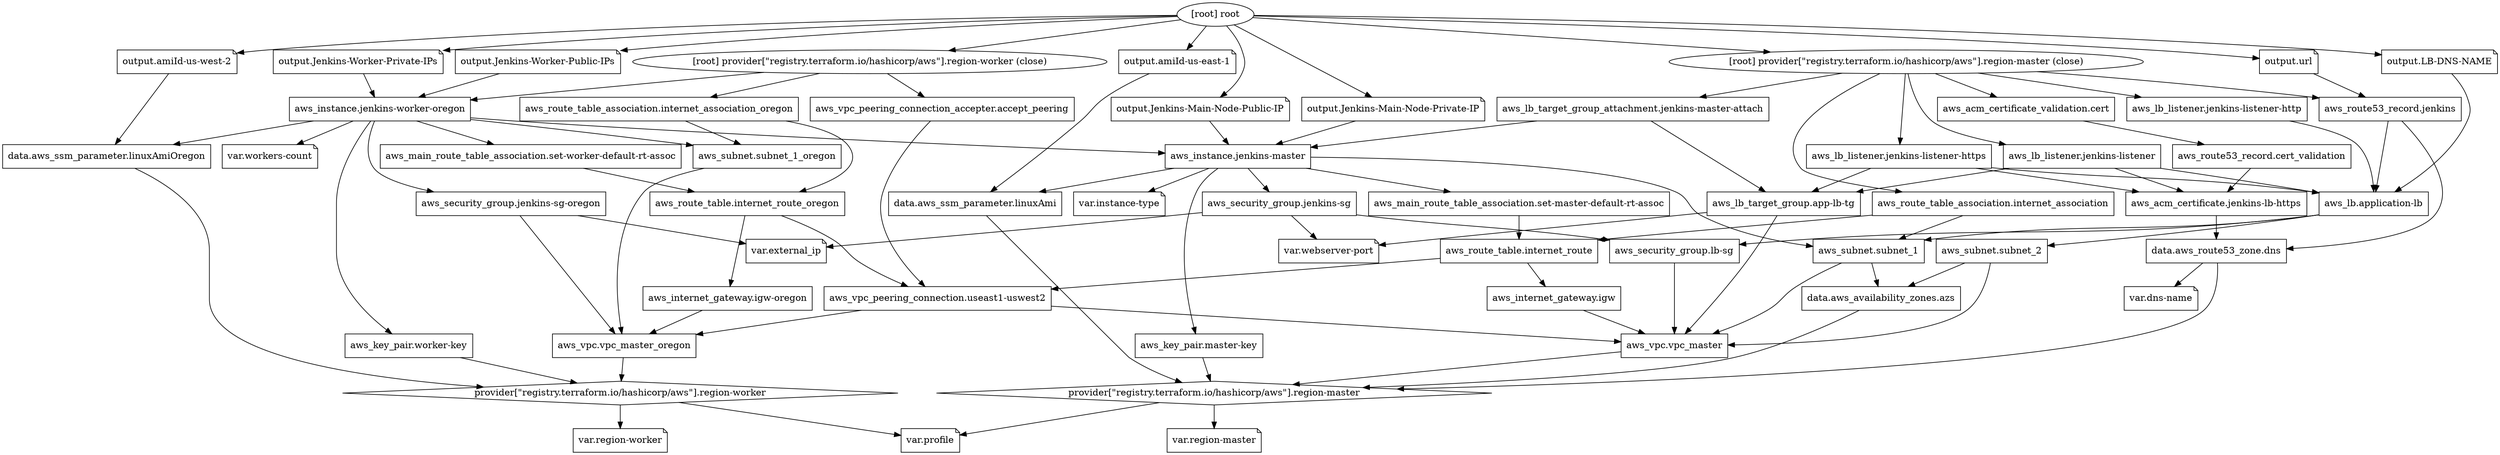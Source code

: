 digraph {
	compound = "true"
	newrank = "true"
	subgraph "root" {
		"[root] aws_acm_certificate.jenkins-lb-https (expand)" [label = "aws_acm_certificate.jenkins-lb-https", shape = "box"]
		"[root] aws_acm_certificate_validation.cert (expand)" [label = "aws_acm_certificate_validation.cert", shape = "box"]
		"[root] aws_instance.jenkins-master (expand)" [label = "aws_instance.jenkins-master", shape = "box"]
		"[root] aws_instance.jenkins-worker-oregon (expand)" [label = "aws_instance.jenkins-worker-oregon", shape = "box"]
		"[root] aws_internet_gateway.igw (expand)" [label = "aws_internet_gateway.igw", shape = "box"]
		"[root] aws_internet_gateway.igw-oregon (expand)" [label = "aws_internet_gateway.igw-oregon", shape = "box"]
		"[root] aws_key_pair.master-key (expand)" [label = "aws_key_pair.master-key", shape = "box"]
		"[root] aws_key_pair.worker-key (expand)" [label = "aws_key_pair.worker-key", shape = "box"]
		"[root] aws_lb.application-lb (expand)" [label = "aws_lb.application-lb", shape = "box"]
		"[root] aws_lb_listener.jenkins-listener (expand)" [label = "aws_lb_listener.jenkins-listener", shape = "box"]
		"[root] aws_lb_listener.jenkins-listener-http (expand)" [label = "aws_lb_listener.jenkins-listener-http", shape = "box"]
		"[root] aws_lb_listener.jenkins-listener-https (expand)" [label = "aws_lb_listener.jenkins-listener-https", shape = "box"]
		"[root] aws_lb_target_group.app-lb-tg (expand)" [label = "aws_lb_target_group.app-lb-tg", shape = "box"]
		"[root] aws_lb_target_group_attachment.jenkins-master-attach (expand)" [label = "aws_lb_target_group_attachment.jenkins-master-attach", shape = "box"]
		"[root] aws_main_route_table_association.set-master-default-rt-assoc (expand)" [label = "aws_main_route_table_association.set-master-default-rt-assoc", shape = "box"]
		"[root] aws_main_route_table_association.set-worker-default-rt-assoc (expand)" [label = "aws_main_route_table_association.set-worker-default-rt-assoc", shape = "box"]
		"[root] aws_route53_record.cert_validation (expand)" [label = "aws_route53_record.cert_validation", shape = "box"]
		"[root] aws_route53_record.jenkins (expand)" [label = "aws_route53_record.jenkins", shape = "box"]
		"[root] aws_route_table.internet_route (expand)" [label = "aws_route_table.internet_route", shape = "box"]
		"[root] aws_route_table.internet_route_oregon (expand)" [label = "aws_route_table.internet_route_oregon", shape = "box"]
		"[root] aws_route_table_association.internet_association (expand)" [label = "aws_route_table_association.internet_association", shape = "box"]
		"[root] aws_route_table_association.internet_association_oregon (expand)" [label = "aws_route_table_association.internet_association_oregon", shape = "box"]
		"[root] aws_security_group.jenkins-sg (expand)" [label = "aws_security_group.jenkins-sg", shape = "box"]
		"[root] aws_security_group.jenkins-sg-oregon (expand)" [label = "aws_security_group.jenkins-sg-oregon", shape = "box"]
		"[root] aws_security_group.lb-sg (expand)" [label = "aws_security_group.lb-sg", shape = "box"]
		"[root] aws_subnet.subnet_1 (expand)" [label = "aws_subnet.subnet_1", shape = "box"]
		"[root] aws_subnet.subnet_1_oregon (expand)" [label = "aws_subnet.subnet_1_oregon", shape = "box"]
		"[root] aws_subnet.subnet_2 (expand)" [label = "aws_subnet.subnet_2", shape = "box"]
		"[root] aws_vpc.vpc_master (expand)" [label = "aws_vpc.vpc_master", shape = "box"]
		"[root] aws_vpc.vpc_master_oregon (expand)" [label = "aws_vpc.vpc_master_oregon", shape = "box"]
		"[root] aws_vpc_peering_connection.useast1-uswest2 (expand)" [label = "aws_vpc_peering_connection.useast1-uswest2", shape = "box"]
		"[root] aws_vpc_peering_connection_accepter.accept_peering (expand)" [label = "aws_vpc_peering_connection_accepter.accept_peering", shape = "box"]
		"[root] data.aws_availability_zones.azs (expand)" [label = "data.aws_availability_zones.azs", shape = "box"]
		"[root] data.aws_route53_zone.dns (expand)" [label = "data.aws_route53_zone.dns", shape = "box"]
		"[root] data.aws_ssm_parameter.linuxAmi (expand)" [label = "data.aws_ssm_parameter.linuxAmi", shape = "box"]
		"[root] data.aws_ssm_parameter.linuxAmiOregon (expand)" [label = "data.aws_ssm_parameter.linuxAmiOregon", shape = "box"]
		"[root] output.Jenkins-Main-Node-Private-IP" [label = "output.Jenkins-Main-Node-Private-IP", shape = "note"]
		"[root] output.Jenkins-Main-Node-Public-IP" [label = "output.Jenkins-Main-Node-Public-IP", shape = "note"]
		"[root] output.Jenkins-Worker-Private-IPs" [label = "output.Jenkins-Worker-Private-IPs", shape = "note"]
		"[root] output.Jenkins-Worker-Public-IPs" [label = "output.Jenkins-Worker-Public-IPs", shape = "note"]
		"[root] output.LB-DNS-NAME" [label = "output.LB-DNS-NAME", shape = "note"]
		"[root] output.amiId-us-east-1" [label = "output.amiId-us-east-1", shape = "note"]
		"[root] output.amiId-us-west-2" [label = "output.amiId-us-west-2", shape = "note"]
		"[root] output.url" [label = "output.url", shape = "note"]
		"[root] provider[\"registry.terraform.io/hashicorp/aws\"].region-master" [label = "provider[\"registry.terraform.io/hashicorp/aws\"].region-master", shape = "diamond"]
		"[root] provider[\"registry.terraform.io/hashicorp/aws\"].region-worker" [label = "provider[\"registry.terraform.io/hashicorp/aws\"].region-worker", shape = "diamond"]
		"[root] var.dns-name" [label = "var.dns-name", shape = "note"]
		"[root] var.external_ip" [label = "var.external_ip", shape = "note"]
		"[root] var.instance-type" [label = "var.instance-type", shape = "note"]
		"[root] var.profile" [label = "var.profile", shape = "note"]
		"[root] var.region-master" [label = "var.region-master", shape = "note"]
		"[root] var.region-worker" [label = "var.region-worker", shape = "note"]
		"[root] var.webserver-port" [label = "var.webserver-port", shape = "note"]
		"[root] var.workers-count" [label = "var.workers-count", shape = "note"]
		"[root] aws_acm_certificate.jenkins-lb-https (expand)" -> "[root] data.aws_route53_zone.dns (expand)"
		"[root] aws_acm_certificate_validation.cert (expand)" -> "[root] aws_route53_record.cert_validation (expand)"
		"[root] aws_instance.jenkins-master (expand)" -> "[root] aws_key_pair.master-key (expand)"
		"[root] aws_instance.jenkins-master (expand)" -> "[root] aws_main_route_table_association.set-master-default-rt-assoc (expand)"
		"[root] aws_instance.jenkins-master (expand)" -> "[root] aws_security_group.jenkins-sg (expand)"
		"[root] aws_instance.jenkins-master (expand)" -> "[root] aws_subnet.subnet_1 (expand)"
		"[root] aws_instance.jenkins-master (expand)" -> "[root] data.aws_ssm_parameter.linuxAmi (expand)"
		"[root] aws_instance.jenkins-master (expand)" -> "[root] var.instance-type"
		"[root] aws_instance.jenkins-worker-oregon (expand)" -> "[root] aws_instance.jenkins-master (expand)"
		"[root] aws_instance.jenkins-worker-oregon (expand)" -> "[root] aws_key_pair.worker-key (expand)"
		"[root] aws_instance.jenkins-worker-oregon (expand)" -> "[root] aws_main_route_table_association.set-worker-default-rt-assoc (expand)"
		"[root] aws_instance.jenkins-worker-oregon (expand)" -> "[root] aws_security_group.jenkins-sg-oregon (expand)"
		"[root] aws_instance.jenkins-worker-oregon (expand)" -> "[root] aws_subnet.subnet_1_oregon (expand)"
		"[root] aws_instance.jenkins-worker-oregon (expand)" -> "[root] data.aws_ssm_parameter.linuxAmiOregon (expand)"
		"[root] aws_instance.jenkins-worker-oregon (expand)" -> "[root] var.workers-count"
		"[root] aws_internet_gateway.igw (expand)" -> "[root] aws_vpc.vpc_master (expand)"
		"[root] aws_internet_gateway.igw-oregon (expand)" -> "[root] aws_vpc.vpc_master_oregon (expand)"
		"[root] aws_key_pair.master-key (expand)" -> "[root] provider[\"registry.terraform.io/hashicorp/aws\"].region-master"
		"[root] aws_key_pair.worker-key (expand)" -> "[root] provider[\"registry.terraform.io/hashicorp/aws\"].region-worker"
		"[root] aws_lb.application-lb (expand)" -> "[root] aws_security_group.lb-sg (expand)"
		"[root] aws_lb.application-lb (expand)" -> "[root] aws_subnet.subnet_1 (expand)"
		"[root] aws_lb.application-lb (expand)" -> "[root] aws_subnet.subnet_2 (expand)"
		"[root] aws_lb_listener.jenkins-listener (expand)" -> "[root] aws_acm_certificate.jenkins-lb-https (expand)"
		"[root] aws_lb_listener.jenkins-listener (expand)" -> "[root] aws_lb.application-lb (expand)"
		"[root] aws_lb_listener.jenkins-listener (expand)" -> "[root] aws_lb_target_group.app-lb-tg (expand)"
		"[root] aws_lb_listener.jenkins-listener-http (expand)" -> "[root] aws_lb.application-lb (expand)"
		"[root] aws_lb_listener.jenkins-listener-https (expand)" -> "[root] aws_acm_certificate.jenkins-lb-https (expand)"
		"[root] aws_lb_listener.jenkins-listener-https (expand)" -> "[root] aws_lb.application-lb (expand)"
		"[root] aws_lb_listener.jenkins-listener-https (expand)" -> "[root] aws_lb_target_group.app-lb-tg (expand)"
		"[root] aws_lb_target_group.app-lb-tg (expand)" -> "[root] aws_vpc.vpc_master (expand)"
		"[root] aws_lb_target_group.app-lb-tg (expand)" -> "[root] var.webserver-port"
		"[root] aws_lb_target_group_attachment.jenkins-master-attach (expand)" -> "[root] aws_instance.jenkins-master (expand)"
		"[root] aws_lb_target_group_attachment.jenkins-master-attach (expand)" -> "[root] aws_lb_target_group.app-lb-tg (expand)"
		"[root] aws_main_route_table_association.set-master-default-rt-assoc (expand)" -> "[root] aws_route_table.internet_route (expand)"
		"[root] aws_main_route_table_association.set-worker-default-rt-assoc (expand)" -> "[root] aws_route_table.internet_route_oregon (expand)"
		"[root] aws_route53_record.cert_validation (expand)" -> "[root] aws_acm_certificate.jenkins-lb-https (expand)"
		"[root] aws_route53_record.jenkins (expand)" -> "[root] aws_lb.application-lb (expand)"
		"[root] aws_route53_record.jenkins (expand)" -> "[root] data.aws_route53_zone.dns (expand)"
		"[root] aws_route_table.internet_route (expand)" -> "[root] aws_internet_gateway.igw (expand)"
		"[root] aws_route_table.internet_route (expand)" -> "[root] aws_vpc_peering_connection.useast1-uswest2 (expand)"
		"[root] aws_route_table.internet_route_oregon (expand)" -> "[root] aws_internet_gateway.igw-oregon (expand)"
		"[root] aws_route_table.internet_route_oregon (expand)" -> "[root] aws_vpc_peering_connection.useast1-uswest2 (expand)"
		"[root] aws_route_table_association.internet_association (expand)" -> "[root] aws_route_table.internet_route (expand)"
		"[root] aws_route_table_association.internet_association (expand)" -> "[root] aws_subnet.subnet_1 (expand)"
		"[root] aws_route_table_association.internet_association_oregon (expand)" -> "[root] aws_route_table.internet_route_oregon (expand)"
		"[root] aws_route_table_association.internet_association_oregon (expand)" -> "[root] aws_subnet.subnet_1_oregon (expand)"
		"[root] aws_security_group.jenkins-sg (expand)" -> "[root] aws_security_group.lb-sg (expand)"
		"[root] aws_security_group.jenkins-sg (expand)" -> "[root] var.external_ip"
		"[root] aws_security_group.jenkins-sg (expand)" -> "[root] var.webserver-port"
		"[root] aws_security_group.jenkins-sg-oregon (expand)" -> "[root] aws_vpc.vpc_master_oregon (expand)"
		"[root] aws_security_group.jenkins-sg-oregon (expand)" -> "[root] var.external_ip"
		"[root] aws_security_group.lb-sg (expand)" -> "[root] aws_vpc.vpc_master (expand)"
		"[root] aws_subnet.subnet_1 (expand)" -> "[root] aws_vpc.vpc_master (expand)"
		"[root] aws_subnet.subnet_1 (expand)" -> "[root] data.aws_availability_zones.azs (expand)"
		"[root] aws_subnet.subnet_1_oregon (expand)" -> "[root] aws_vpc.vpc_master_oregon (expand)"
		"[root] aws_subnet.subnet_2 (expand)" -> "[root] aws_vpc.vpc_master (expand)"
		"[root] aws_subnet.subnet_2 (expand)" -> "[root] data.aws_availability_zones.azs (expand)"
		"[root] aws_vpc.vpc_master (expand)" -> "[root] provider[\"registry.terraform.io/hashicorp/aws\"].region-master"
		"[root] aws_vpc.vpc_master_oregon (expand)" -> "[root] provider[\"registry.terraform.io/hashicorp/aws\"].region-worker"
		"[root] aws_vpc_peering_connection.useast1-uswest2 (expand)" -> "[root] aws_vpc.vpc_master (expand)"
		"[root] aws_vpc_peering_connection.useast1-uswest2 (expand)" -> "[root] aws_vpc.vpc_master_oregon (expand)"
		"[root] aws_vpc_peering_connection_accepter.accept_peering (expand)" -> "[root] aws_vpc_peering_connection.useast1-uswest2 (expand)"
		"[root] data.aws_availability_zones.azs (expand)" -> "[root] provider[\"registry.terraform.io/hashicorp/aws\"].region-master"
		"[root] data.aws_route53_zone.dns (expand)" -> "[root] provider[\"registry.terraform.io/hashicorp/aws\"].region-master"
		"[root] data.aws_route53_zone.dns (expand)" -> "[root] var.dns-name"
		"[root] data.aws_ssm_parameter.linuxAmi (expand)" -> "[root] provider[\"registry.terraform.io/hashicorp/aws\"].region-master"
		"[root] data.aws_ssm_parameter.linuxAmiOregon (expand)" -> "[root] provider[\"registry.terraform.io/hashicorp/aws\"].region-worker"
		"[root] output.Jenkins-Main-Node-Private-IP" -> "[root] aws_instance.jenkins-master (expand)"
		"[root] output.Jenkins-Main-Node-Public-IP" -> "[root] aws_instance.jenkins-master (expand)"
		"[root] output.Jenkins-Worker-Private-IPs" -> "[root] aws_instance.jenkins-worker-oregon (expand)"
		"[root] output.Jenkins-Worker-Public-IPs" -> "[root] aws_instance.jenkins-worker-oregon (expand)"
		"[root] output.LB-DNS-NAME" -> "[root] aws_lb.application-lb (expand)"
		"[root] output.amiId-us-east-1" -> "[root] data.aws_ssm_parameter.linuxAmi (expand)"
		"[root] output.amiId-us-west-2" -> "[root] data.aws_ssm_parameter.linuxAmiOregon (expand)"
		"[root] output.url" -> "[root] aws_route53_record.jenkins (expand)"
		"[root] provider[\"registry.terraform.io/hashicorp/aws\"].region-master (close)" -> "[root] aws_acm_certificate_validation.cert (expand)"
		"[root] provider[\"registry.terraform.io/hashicorp/aws\"].region-master (close)" -> "[root] aws_lb_listener.jenkins-listener (expand)"
		"[root] provider[\"registry.terraform.io/hashicorp/aws\"].region-master (close)" -> "[root] aws_lb_listener.jenkins-listener-http (expand)"
		"[root] provider[\"registry.terraform.io/hashicorp/aws\"].region-master (close)" -> "[root] aws_lb_listener.jenkins-listener-https (expand)"
		"[root] provider[\"registry.terraform.io/hashicorp/aws\"].region-master (close)" -> "[root] aws_lb_target_group_attachment.jenkins-master-attach (expand)"
		"[root] provider[\"registry.terraform.io/hashicorp/aws\"].region-master (close)" -> "[root] aws_route53_record.jenkins (expand)"
		"[root] provider[\"registry.terraform.io/hashicorp/aws\"].region-master (close)" -> "[root] aws_route_table_association.internet_association (expand)"
		"[root] provider[\"registry.terraform.io/hashicorp/aws\"].region-master" -> "[root] var.profile"
		"[root] provider[\"registry.terraform.io/hashicorp/aws\"].region-master" -> "[root] var.region-master"
		"[root] provider[\"registry.terraform.io/hashicorp/aws\"].region-worker (close)" -> "[root] aws_instance.jenkins-worker-oregon (expand)"
		"[root] provider[\"registry.terraform.io/hashicorp/aws\"].region-worker (close)" -> "[root] aws_route_table_association.internet_association_oregon (expand)"
		"[root] provider[\"registry.terraform.io/hashicorp/aws\"].region-worker (close)" -> "[root] aws_vpc_peering_connection_accepter.accept_peering (expand)"
		"[root] provider[\"registry.terraform.io/hashicorp/aws\"].region-worker" -> "[root] var.profile"
		"[root] provider[\"registry.terraform.io/hashicorp/aws\"].region-worker" -> "[root] var.region-worker"
		"[root] root" -> "[root] output.Jenkins-Main-Node-Private-IP"
		"[root] root" -> "[root] output.Jenkins-Main-Node-Public-IP"
		"[root] root" -> "[root] output.Jenkins-Worker-Private-IPs"
		"[root] root" -> "[root] output.Jenkins-Worker-Public-IPs"
		"[root] root" -> "[root] output.LB-DNS-NAME"
		"[root] root" -> "[root] output.amiId-us-east-1"
		"[root] root" -> "[root] output.amiId-us-west-2"
		"[root] root" -> "[root] output.url"
		"[root] root" -> "[root] provider[\"registry.terraform.io/hashicorp/aws\"].region-master (close)"
		"[root] root" -> "[root] provider[\"registry.terraform.io/hashicorp/aws\"].region-worker (close)"
	}
}

